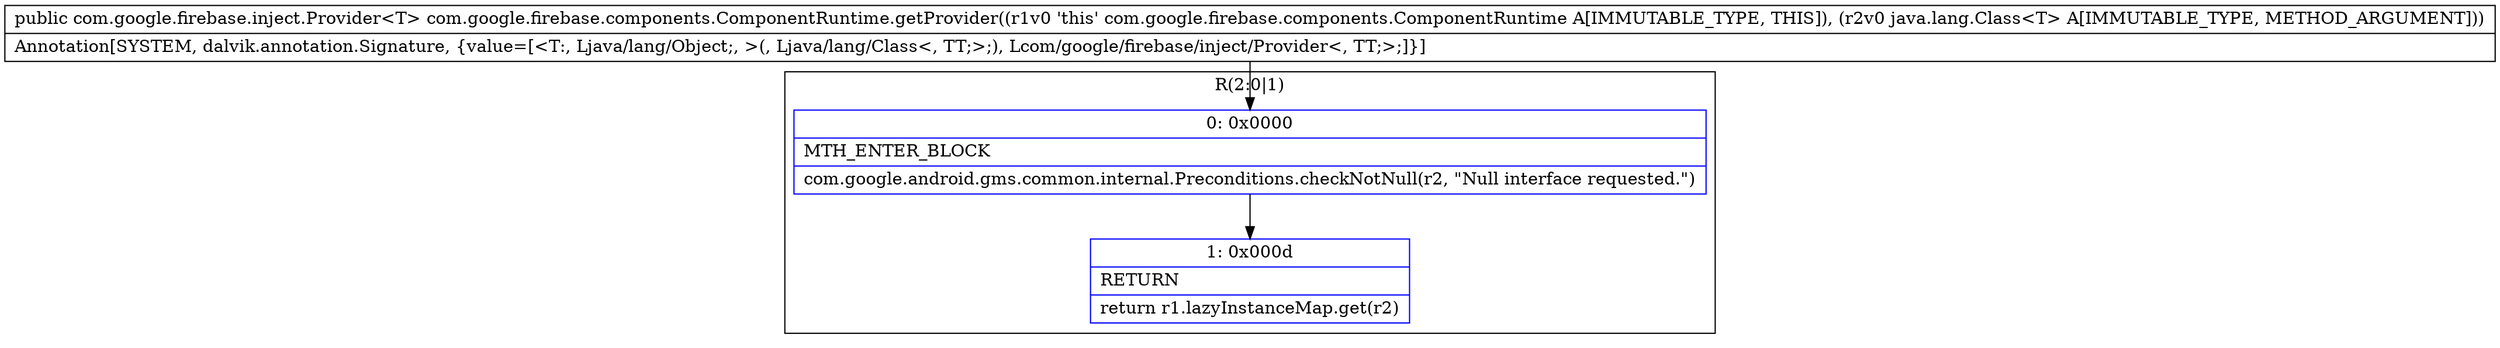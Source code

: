 digraph "CFG forcom.google.firebase.components.ComponentRuntime.getProvider(Ljava\/lang\/Class;)Lcom\/google\/firebase\/inject\/Provider;" {
subgraph cluster_Region_1139525502 {
label = "R(2:0|1)";
node [shape=record,color=blue];
Node_0 [shape=record,label="{0\:\ 0x0000|MTH_ENTER_BLOCK\l|com.google.android.gms.common.internal.Preconditions.checkNotNull(r2, \"Null interface requested.\")\l}"];
Node_1 [shape=record,label="{1\:\ 0x000d|RETURN\l|return r1.lazyInstanceMap.get(r2)\l}"];
}
MethodNode[shape=record,label="{public com.google.firebase.inject.Provider\<T\> com.google.firebase.components.ComponentRuntime.getProvider((r1v0 'this' com.google.firebase.components.ComponentRuntime A[IMMUTABLE_TYPE, THIS]), (r2v0 java.lang.Class\<T\> A[IMMUTABLE_TYPE, METHOD_ARGUMENT]))  | Annotation[SYSTEM, dalvik.annotation.Signature, \{value=[\<T:, Ljava\/lang\/Object;, \>(, Ljava\/lang\/Class\<, TT;\>;), Lcom\/google\/firebase\/inject\/Provider\<, TT;\>;]\}]\l}"];
MethodNode -> Node_0;
Node_0 -> Node_1;
}

